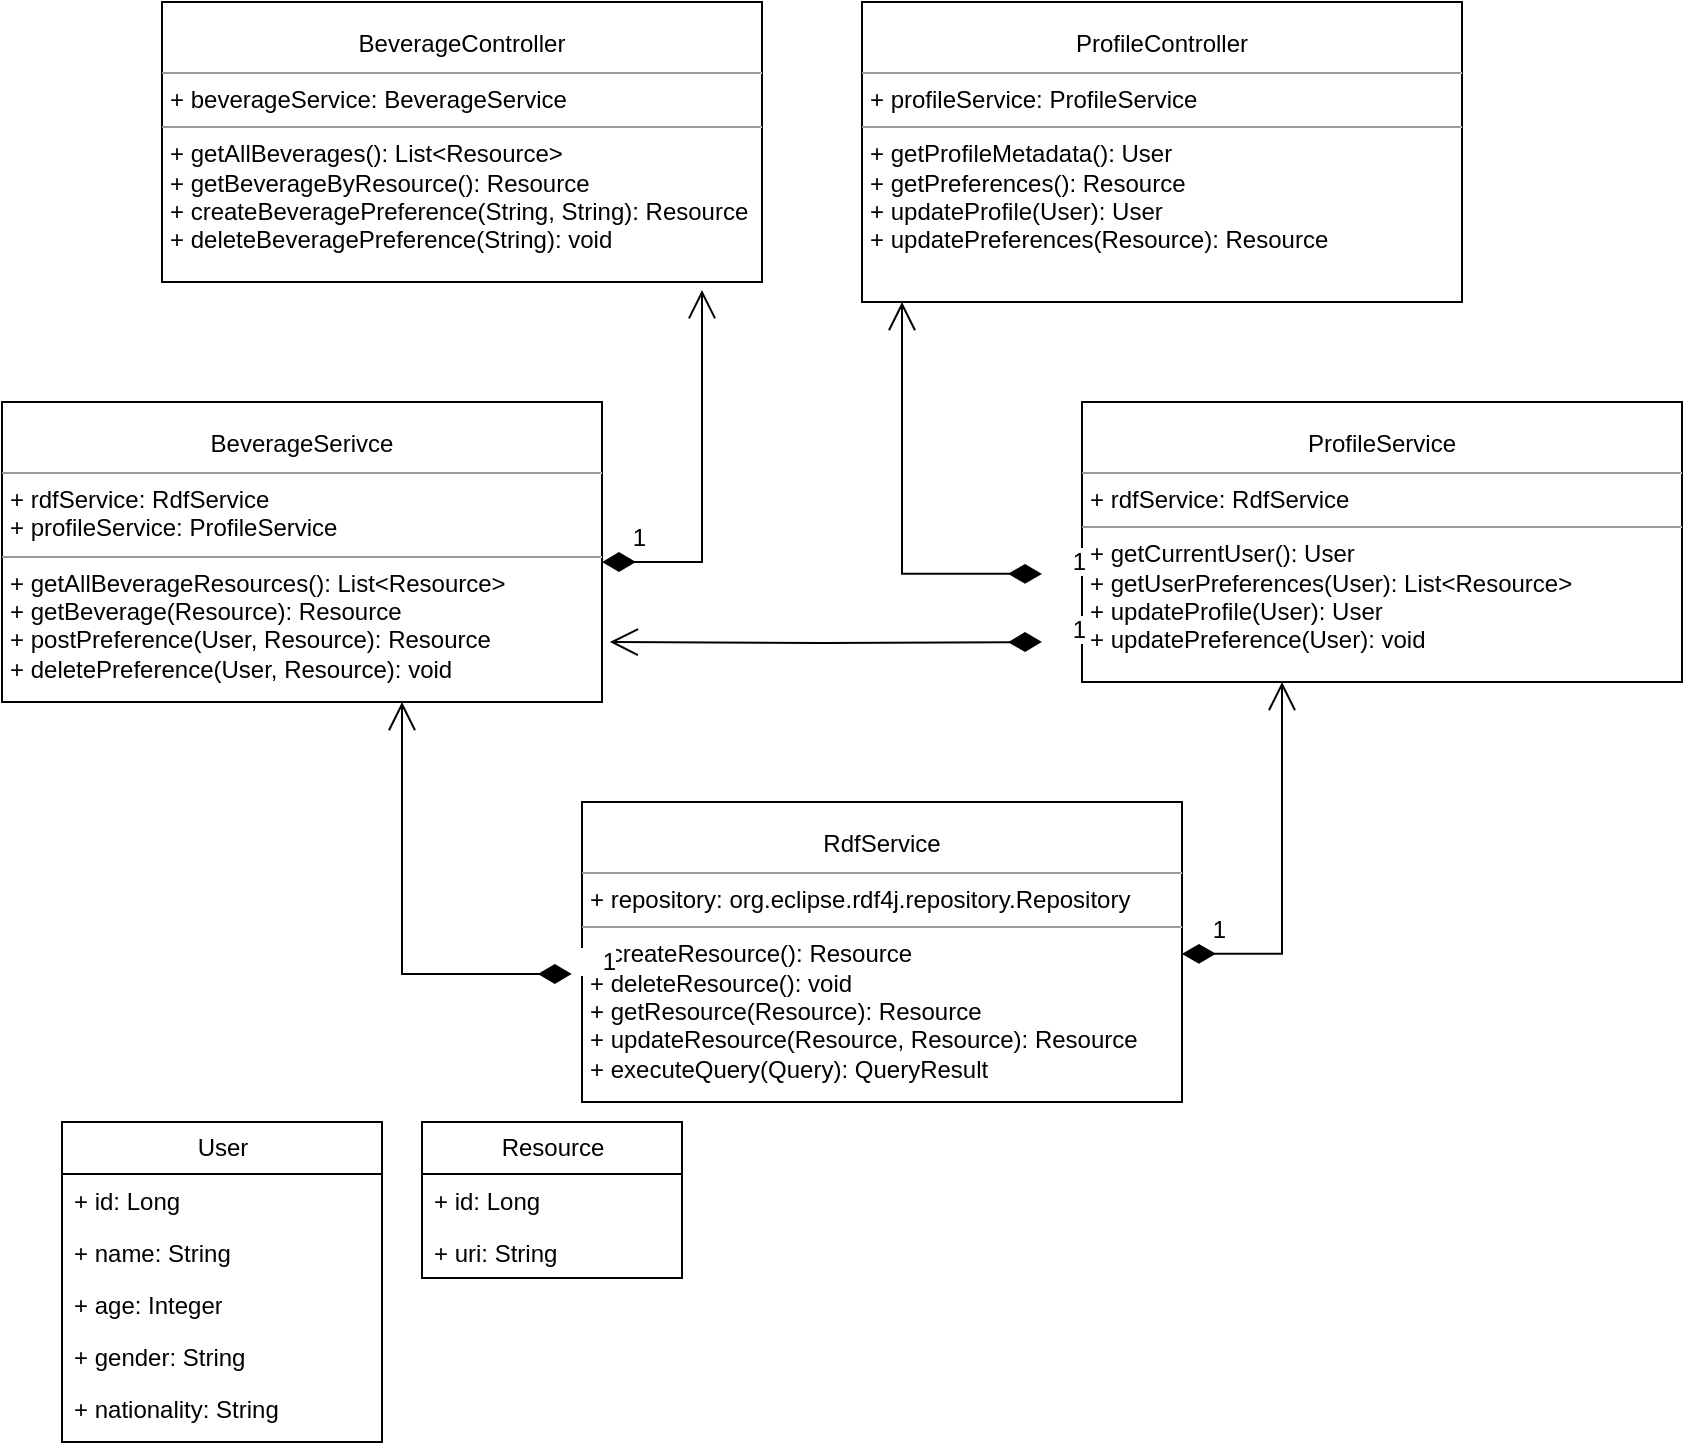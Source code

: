<mxfile version="15.8.3" type="device"><diagram name="Page-1" id="c4acf3e9-155e-7222-9cf6-157b1a14988f"><mxGraphModel dx="1426" dy="-280" grid="1" gridSize="10" guides="1" tooltips="1" connect="1" arrows="1" fold="1" page="1" pageScale="1" pageWidth="850" pageHeight="1100" background="none" math="0" shadow="0"><root><mxCell id="0"/><mxCell id="1" parent="0"/><mxCell id="Ob_rbTl9XX2q3fSwmQq1-8" value="&lt;div align=&quot;center&quot;&gt;&lt;br&gt;&lt;/div&gt;&lt;div align=&quot;center&quot;&gt;BeverageController&lt;/div&gt;&lt;hr size=&quot;1&quot;&gt;&lt;p style=&quot;margin: 0px ; margin-left: 4px&quot;&gt;+ beverageService: BeverageService&lt;/p&gt;&lt;hr size=&quot;1&quot;&gt;&lt;p style=&quot;margin: 0px ; margin-left: 4px&quot;&gt;+ getAllBeverages(): List&amp;lt;Resource&amp;gt;&lt;br&gt;+ getBeverageByResource(): Resource&lt;/p&gt;&lt;p style=&quot;margin: 0px ; margin-left: 4px&quot;&gt;+ createBeveragePreference(String, String): Resource&lt;/p&gt;&lt;p style=&quot;margin: 0px ; margin-left: 4px&quot;&gt;+ deleteBeveragePreference(String): void&lt;br&gt;&lt;/p&gt;" style="verticalAlign=top;align=left;overflow=fill;fontSize=12;fontFamily=Helvetica;html=1;rounded=0;shadow=0;comic=0;labelBackgroundColor=none;strokeWidth=1" vertex="1" parent="1"><mxGeometry x="90" y="1250" width="300" height="140" as="geometry"/></mxCell><mxCell id="Ob_rbTl9XX2q3fSwmQq1-9" value="&lt;div align=&quot;center&quot;&gt;&lt;br&gt;&lt;/div&gt;&lt;div align=&quot;center&quot;&gt;ProfileController&lt;/div&gt;&lt;hr size=&quot;1&quot;&gt;&lt;p style=&quot;margin: 0px ; margin-left: 4px&quot;&gt;+ profileService: ProfileService&lt;/p&gt;&lt;hr size=&quot;1&quot;&gt;&lt;p style=&quot;margin: 0px ; margin-left: 4px&quot;&gt;+ getProfileMetadata(): User&lt;br&gt;+ getPreferences(): Resource&lt;/p&gt;&lt;p style=&quot;margin: 0px ; margin-left: 4px&quot;&gt;+ updateProfile(User): User&lt;/p&gt;&lt;p style=&quot;margin: 0px ; margin-left: 4px&quot;&gt;+ updatePreferences(Resource): Resource&lt;br&gt;&lt;/p&gt;" style="verticalAlign=top;align=left;overflow=fill;fontSize=12;fontFamily=Helvetica;html=1;rounded=0;shadow=0;comic=0;labelBackgroundColor=none;strokeWidth=1" vertex="1" parent="1"><mxGeometry x="440" y="1250" width="300" height="150" as="geometry"/></mxCell><mxCell id="Ob_rbTl9XX2q3fSwmQq1-10" value="&lt;div align=&quot;center&quot;&gt;&lt;br&gt;&lt;/div&gt;&lt;div align=&quot;center&quot;&gt;RdfService&lt;/div&gt;&lt;hr size=&quot;1&quot;&gt;&lt;p style=&quot;margin: 0px ; margin-left: 4px&quot;&gt;+ repository: org.eclipse.rdf4j.repository.Repository&lt;br&gt;&lt;/p&gt;&lt;hr size=&quot;1&quot;&gt;&lt;p style=&quot;margin: 0px ; margin-left: 4px&quot;&gt;+ createResource(): Resource&lt;br&gt;+ deleteResource(): void&lt;/p&gt;&lt;p style=&quot;margin: 0px ; margin-left: 4px&quot;&gt;+ getResource(Resource): Resource&lt;/p&gt;&lt;p style=&quot;margin: 0px ; margin-left: 4px&quot;&gt;+ updateResource(Resource, Resource): Resource&lt;/p&gt;&lt;p style=&quot;margin: 0px ; margin-left: 4px&quot;&gt;+ executeQuery(Query): QueryResult&lt;/p&gt;" style="verticalAlign=top;align=left;overflow=fill;fontSize=12;fontFamily=Helvetica;html=1;rounded=0;shadow=0;comic=0;labelBackgroundColor=none;strokeWidth=1" vertex="1" parent="1"><mxGeometry x="300" y="1650" width="300" height="150" as="geometry"/></mxCell><mxCell id="Ob_rbTl9XX2q3fSwmQq1-11" value="&lt;div align=&quot;center&quot;&gt;&lt;br&gt;&lt;/div&gt;&lt;div align=&quot;center&quot;&gt;BeverageSerivce&lt;/div&gt;&lt;hr size=&quot;1&quot;&gt;&lt;p style=&quot;margin: 0px ; margin-left: 4px&quot;&gt;+ rdfService: RdfService&lt;/p&gt;&lt;p style=&quot;margin: 0px ; margin-left: 4px&quot;&gt;+ profileService: ProfileService&lt;br&gt;&lt;/p&gt;&lt;hr size=&quot;1&quot;&gt;&lt;p style=&quot;margin: 0px ; margin-left: 4px&quot;&gt;+ getAllBeverageResources(): List&amp;lt;Resource&amp;gt;&lt;br&gt;+ getBeverage(Resource): Resource&lt;/p&gt;&lt;p style=&quot;margin: 0px ; margin-left: 4px&quot;&gt;+ postPreference(User, Resource): Resource&lt;/p&gt;&lt;p style=&quot;margin: 0px ; margin-left: 4px&quot;&gt;+ deletePreference(User, Resource): void&lt;br&gt;&lt;/p&gt;" style="verticalAlign=top;align=left;overflow=fill;fontSize=12;fontFamily=Helvetica;html=1;rounded=0;shadow=0;comic=0;labelBackgroundColor=none;strokeWidth=1" vertex="1" parent="1"><mxGeometry x="10" y="1450" width="300" height="150" as="geometry"/></mxCell><mxCell id="Ob_rbTl9XX2q3fSwmQq1-12" value="&lt;div align=&quot;center&quot;&gt;&lt;br&gt;&lt;/div&gt;&lt;div align=&quot;center&quot;&gt;ProfileService&lt;/div&gt;&lt;hr size=&quot;1&quot;&gt;&lt;p style=&quot;margin: 0px ; margin-left: 4px&quot;&gt;+ rdfService: RdfService&lt;br&gt;&lt;/p&gt;&lt;hr size=&quot;1&quot;&gt;&lt;p style=&quot;margin: 0px ; margin-left: 4px&quot;&gt;+ getCurrentUser(): User&lt;br&gt;+ getUserPreferences(User): List&amp;lt;Resource&amp;gt;&lt;/p&gt;&lt;p style=&quot;margin: 0px ; margin-left: 4px&quot;&gt;+ updateProfile(User): User&lt;/p&gt;&lt;p style=&quot;margin: 0px ; margin-left: 4px&quot;&gt;+ updatePreference(User): void&lt;br&gt;&lt;/p&gt;" style="verticalAlign=top;align=left;overflow=fill;fontSize=12;fontFamily=Helvetica;html=1;rounded=0;shadow=0;comic=0;labelBackgroundColor=none;strokeWidth=1" vertex="1" parent="1"><mxGeometry x="550" y="1450" width="300" height="140" as="geometry"/></mxCell><mxCell id="Ob_rbTl9XX2q3fSwmQq1-14" value="&lt;font style=&quot;font-size: 12px&quot; face=&quot;Helvetica&quot;&gt;User&lt;/font&gt;" style="swimlane;html=1;fontStyle=0;childLayout=stackLayout;horizontal=1;startSize=26;fillColor=none;horizontalStack=0;resizeParent=1;resizeLast=0;collapsible=1;marginBottom=0;swimlaneFillColor=#ffffff;rounded=0;shadow=0;comic=0;labelBackgroundColor=none;strokeWidth=1;fontFamily=Verdana;fontSize=10;align=center;" vertex="1" parent="1"><mxGeometry x="40" y="1810" width="160" height="160" as="geometry"/></mxCell><mxCell id="Ob_rbTl9XX2q3fSwmQq1-15" value="+ id: Long" style="text;html=1;strokeColor=none;fillColor=none;align=left;verticalAlign=top;spacingLeft=4;spacingRight=4;whiteSpace=wrap;overflow=hidden;rotatable=0;points=[[0,0.5],[1,0.5]];portConstraint=eastwest;" vertex="1" parent="Ob_rbTl9XX2q3fSwmQq1-14"><mxGeometry y="26" width="160" height="26" as="geometry"/></mxCell><mxCell id="Ob_rbTl9XX2q3fSwmQq1-16" value="+ name: String" style="text;html=1;strokeColor=none;fillColor=none;align=left;verticalAlign=top;spacingLeft=4;spacingRight=4;whiteSpace=wrap;overflow=hidden;rotatable=0;points=[[0,0.5],[1,0.5]];portConstraint=eastwest;" vertex="1" parent="Ob_rbTl9XX2q3fSwmQq1-14"><mxGeometry y="52" width="160" height="26" as="geometry"/></mxCell><mxCell id="Ob_rbTl9XX2q3fSwmQq1-17" value="+ age: Integer" style="text;html=1;strokeColor=none;fillColor=none;align=left;verticalAlign=top;spacingLeft=4;spacingRight=4;whiteSpace=wrap;overflow=hidden;rotatable=0;points=[[0,0.5],[1,0.5]];portConstraint=eastwest;" vertex="1" parent="Ob_rbTl9XX2q3fSwmQq1-14"><mxGeometry y="78" width="160" height="26" as="geometry"/></mxCell><mxCell id="Ob_rbTl9XX2q3fSwmQq1-18" value="+ gender: String" style="text;html=1;strokeColor=none;fillColor=none;align=left;verticalAlign=top;spacingLeft=4;spacingRight=4;whiteSpace=wrap;overflow=hidden;rotatable=0;points=[[0,0.5],[1,0.5]];portConstraint=eastwest;" vertex="1" parent="Ob_rbTl9XX2q3fSwmQq1-14"><mxGeometry y="104" width="160" height="26" as="geometry"/></mxCell><mxCell id="Ob_rbTl9XX2q3fSwmQq1-19" value="+ nationality: String" style="text;html=1;strokeColor=none;fillColor=none;align=left;verticalAlign=top;spacingLeft=4;spacingRight=4;whiteSpace=wrap;overflow=hidden;rotatable=0;points=[[0,0.5],[1,0.5]];portConstraint=eastwest;" vertex="1" parent="Ob_rbTl9XX2q3fSwmQq1-14"><mxGeometry y="130" width="160" height="26" as="geometry"/></mxCell><mxCell id="Ob_rbTl9XX2q3fSwmQq1-21" value="&lt;font style=&quot;font-size: 12px&quot; face=&quot;Helvetica&quot;&gt;Resource&lt;/font&gt;" style="swimlane;html=1;fontStyle=0;childLayout=stackLayout;horizontal=1;startSize=26;fillColor=none;horizontalStack=0;resizeParent=1;resizeLast=0;collapsible=1;marginBottom=0;swimlaneFillColor=#ffffff;rounded=0;shadow=0;comic=0;labelBackgroundColor=none;strokeWidth=1;fontFamily=Verdana;fontSize=10;align=center;" vertex="1" parent="1"><mxGeometry x="220" y="1810" width="130" height="78" as="geometry"/></mxCell><mxCell id="Ob_rbTl9XX2q3fSwmQq1-22" value="+ id: Long" style="text;html=1;strokeColor=none;fillColor=none;align=left;verticalAlign=top;spacingLeft=4;spacingRight=4;whiteSpace=wrap;overflow=hidden;rotatable=0;points=[[0,0.5],[1,0.5]];portConstraint=eastwest;" vertex="1" parent="Ob_rbTl9XX2q3fSwmQq1-21"><mxGeometry y="26" width="130" height="26" as="geometry"/></mxCell><mxCell id="Ob_rbTl9XX2q3fSwmQq1-23" value="+ uri: String" style="text;html=1;strokeColor=none;fillColor=none;align=left;verticalAlign=top;spacingLeft=4;spacingRight=4;whiteSpace=wrap;overflow=hidden;rotatable=0;points=[[0,0.5],[1,0.5]];portConstraint=eastwest;" vertex="1" parent="Ob_rbTl9XX2q3fSwmQq1-21"><mxGeometry y="52" width="130" height="26" as="geometry"/></mxCell><mxCell id="Ob_rbTl9XX2q3fSwmQq1-27" value="&amp;nbsp;&amp;nbsp;&amp;nbsp; 1" style="endArrow=open;html=1;endSize=12;startArrow=diamondThin;startSize=14;startFill=1;edgeStyle=orthogonalEdgeStyle;align=left;verticalAlign=bottom;rounded=0;fontFamily=Helvetica;fontSize=12;entryX=0.9;entryY=1.029;entryDx=0;entryDy=0;entryPerimeter=0;" edge="1" parent="1" target="Ob_rbTl9XX2q3fSwmQq1-8"><mxGeometry x="-1" y="3" relative="1" as="geometry"><mxPoint x="310" y="1530" as="sourcePoint"/><mxPoint x="360" y="1440" as="targetPoint"/><Array as="points"><mxPoint x="360" y="1530"/></Array></mxGeometry></mxCell><mxCell id="Ob_rbTl9XX2q3fSwmQq1-28" value="&amp;nbsp;&amp;nbsp;&amp;nbsp; 1" style="endArrow=open;html=1;endSize=12;startArrow=diamondThin;startSize=14;startFill=1;edgeStyle=orthogonalEdgeStyle;align=left;verticalAlign=bottom;rounded=0;fontFamily=Helvetica;fontSize=12;entryX=0.9;entryY=1.029;entryDx=0;entryDy=0;entryPerimeter=0;" edge="1" parent="1"><mxGeometry x="-1" y="3" relative="1" as="geometry"><mxPoint x="530" y="1535.94" as="sourcePoint"/><mxPoint x="460" y="1400" as="targetPoint"/><Array as="points"><mxPoint x="460" y="1535.94"/></Array></mxGeometry></mxCell><mxCell id="Ob_rbTl9XX2q3fSwmQq1-29" value="&amp;nbsp;&amp;nbsp;&amp;nbsp; 1" style="endArrow=open;html=1;endSize=12;startArrow=diamondThin;startSize=14;startFill=1;edgeStyle=orthogonalEdgeStyle;align=left;verticalAlign=bottom;rounded=0;fontFamily=Helvetica;fontSize=12;entryX=1.013;entryY=0.8;entryDx=0;entryDy=0;entryPerimeter=0;" edge="1" parent="1" target="Ob_rbTl9XX2q3fSwmQq1-11"><mxGeometry x="-1" y="3" relative="1" as="geometry"><mxPoint x="530" y="1570" as="sourcePoint"/><mxPoint x="320" y="1570" as="targetPoint"/><Array as="points"/></mxGeometry></mxCell><mxCell id="Ob_rbTl9XX2q3fSwmQq1-30" value="&amp;nbsp;&amp;nbsp;&amp;nbsp; 1" style="endArrow=open;html=1;endSize=12;startArrow=diamondThin;startSize=14;startFill=1;edgeStyle=orthogonalEdgeStyle;align=left;verticalAlign=bottom;rounded=0;fontFamily=Helvetica;fontSize=12;entryX=0.9;entryY=1.029;entryDx=0;entryDy=0;entryPerimeter=0;" edge="1" parent="1"><mxGeometry x="-1" y="3" relative="1" as="geometry"><mxPoint x="600" y="1725.94" as="sourcePoint"/><mxPoint x="650" y="1590" as="targetPoint"/><Array as="points"><mxPoint x="650" y="1725.94"/></Array></mxGeometry></mxCell><mxCell id="Ob_rbTl9XX2q3fSwmQq1-31" value="&amp;nbsp;&amp;nbsp;&amp;nbsp; 1" style="endArrow=open;html=1;endSize=12;startArrow=diamondThin;startSize=14;startFill=1;edgeStyle=orthogonalEdgeStyle;align=left;verticalAlign=bottom;rounded=0;fontFamily=Helvetica;fontSize=12;entryX=0.9;entryY=1.029;entryDx=0;entryDy=0;entryPerimeter=0;exitX=-0.017;exitY=0.573;exitDx=0;exitDy=0;exitPerimeter=0;" edge="1" parent="1" source="Ob_rbTl9XX2q3fSwmQq1-10"><mxGeometry x="-1" y="3" relative="1" as="geometry"><mxPoint x="160" y="1735.94" as="sourcePoint"/><mxPoint x="210" y="1600" as="targetPoint"/><Array as="points"><mxPoint x="210" y="1736"/></Array></mxGeometry></mxCell></root></mxGraphModel></diagram></mxfile>